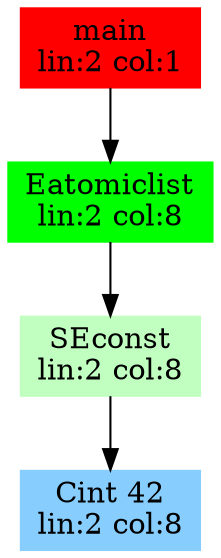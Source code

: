 digraph G {
node [shape=box]
0 [label="main
lin:2 col:1",color=red, style=filled]
1 [label="Eatomiclist
lin:2 col:8",color=green,style=filled]
0 -> 1
2 [label="SEconst
lin:2 col:8",color=darkseagreen1,style=filled]
1 -> 2
3 [label="Cint 42
lin:2 col:8",color=skyblue1,style=filled]
2 -> 3

}
